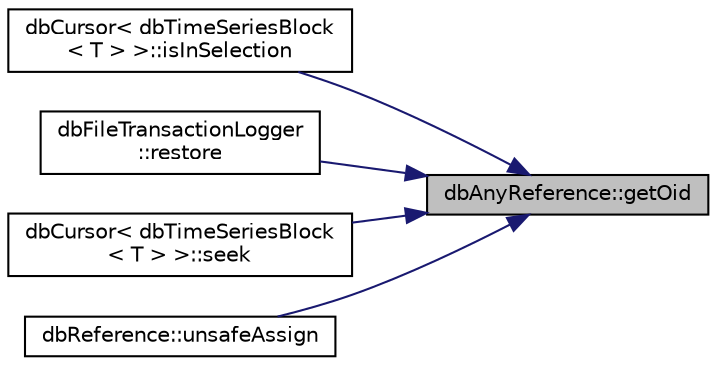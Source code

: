 digraph "dbAnyReference::getOid"
{
 // INTERACTIVE_SVG=YES
 // LATEX_PDF_SIZE
  edge [fontname="Helvetica",fontsize="10",labelfontname="Helvetica",labelfontsize="10"];
  node [fontname="Helvetica",fontsize="10",shape=record];
  rankdir="RL";
  Node1 [label="dbAnyReference::getOid",height=0.2,width=0.4,color="black", fillcolor="grey75", style="filled", fontcolor="black",tooltip=" "];
  Node1 -> Node2 [dir="back",color="midnightblue",fontsize="10",style="solid",fontname="Helvetica"];
  Node2 [label="dbCursor\< dbTimeSeriesBlock\l\< T \> \>::isInSelection",height=0.2,width=0.4,color="black", fillcolor="white", style="filled",URL="$classdbCursor.html#a967e1e0bf4ecafa1b2f4f57c2778b190",tooltip=" "];
  Node1 -> Node3 [dir="back",color="midnightblue",fontsize="10",style="solid",fontname="Helvetica"];
  Node3 [label="dbFileTransactionLogger\l::restore",height=0.2,width=0.4,color="black", fillcolor="white", style="filled",URL="$classdbFileTransactionLogger.html#a62fe3786e91e13fac9a60bd16f356bcf",tooltip=" "];
  Node1 -> Node4 [dir="back",color="midnightblue",fontsize="10",style="solid",fontname="Helvetica"];
  Node4 [label="dbCursor\< dbTimeSeriesBlock\l\< T \> \>::seek",height=0.2,width=0.4,color="black", fillcolor="white", style="filled",URL="$classdbCursor.html#a5bb4d5bd8ecec8fb635657e6194cd907",tooltip=" "];
  Node1 -> Node5 [dir="back",color="midnightblue",fontsize="10",style="solid",fontname="Helvetica"];
  Node5 [label="dbReference::unsafeAssign",height=0.2,width=0.4,color="black", fillcolor="white", style="filled",URL="$classdbReference.html#a884a5a3cf7c3acfdcaab007532ee1b22",tooltip=" "];
}
